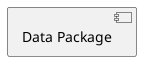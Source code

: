 @startuml
	[Data Package] as group___data_package [[../computational/components/group___data_package.html]]
@enduml

